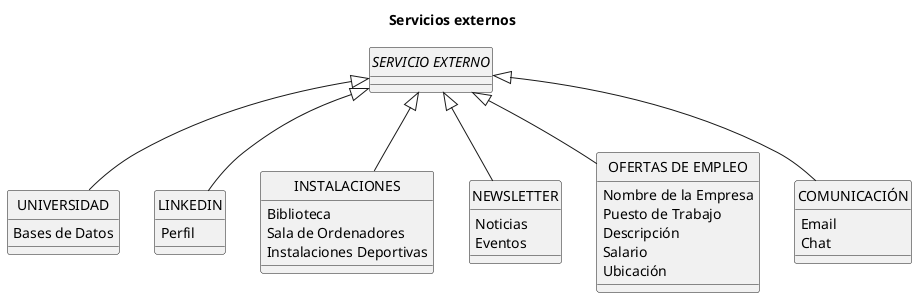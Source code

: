 @startuml AlumniExternalServices

title Servicios externos

'!theme amiga
skinparam backgroundColor white
skinparam defaultFontName Arial
hide circle

abstract "SERVICIO EXTERNO" 
{ 
}

class UNIVERSIDAD 
{
    Bases de Datos
}

class LINKEDIN
{
    Perfil
}

class INSTALACIONES 
{
    Biblioteca
    Sala de Ordenadores
    Instalaciones Deportivas
}

class NEWSLETTER 
{
    Noticias
    Eventos
}

class "OFERTAS DE EMPLEO" 
{
    Nombre de la Empresa
    Puesto de Trabajo
    Descripción
    Salario
    Ubicación
}

class COMUNICACIÓN 
{
    Email
    Chat
}

"SERVICIO EXTERNO" <|-- UNIVERSIDAD
"SERVICIO EXTERNO" <|-- LINKEDIN
"SERVICIO EXTERNO" <|-- INSTALACIONES
"SERVICIO EXTERNO" <|-- NEWSLETTER
"SERVICIO EXTERNO" <|-- "OFERTAS DE EMPLEO"
"SERVICIO EXTERNO" <|-- COMUNICACIÓN

@enduml